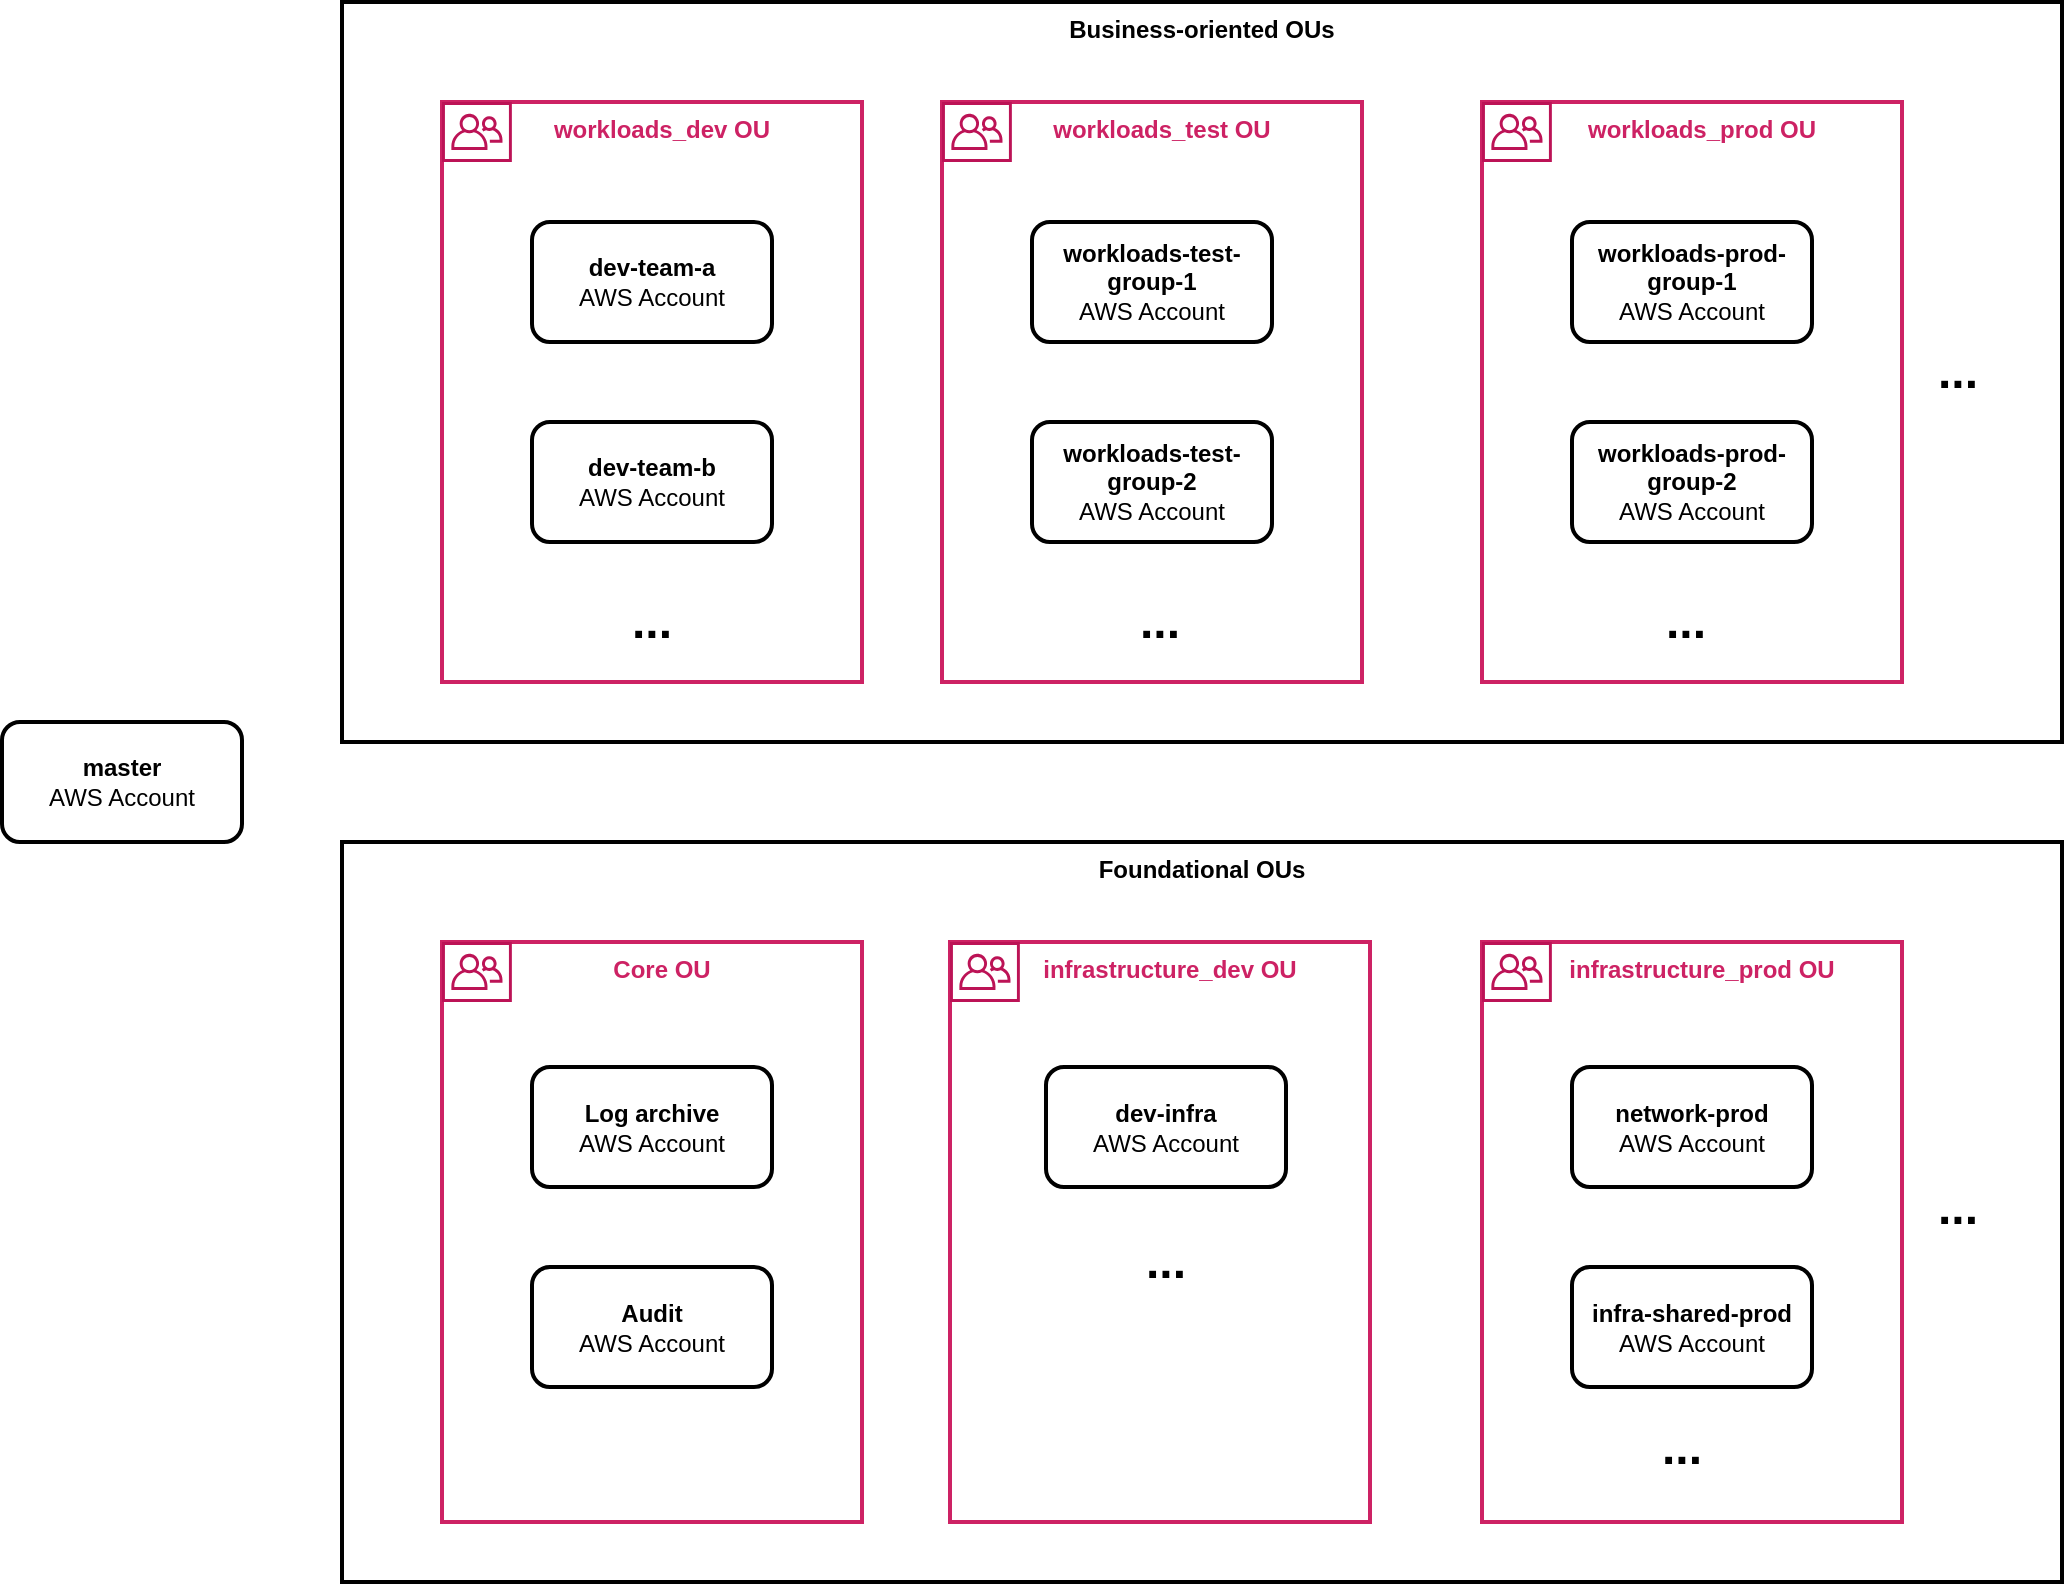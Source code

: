 <mxfile version="12.4.8" type="device"><diagram name="ous" id="FgIuBeBBWIryiQeJghXa"><mxGraphModel dx="3365" dy="1292" grid="1" gridSize="10" guides="1" tooltips="1" connect="1" arrows="1" fold="1" page="1" pageScale="1" pageWidth="850" pageHeight="1100" math="0" shadow="0"><root><mxCell id="E-op_mO8SFZNY5spQKt8-0"/><mxCell id="E-op_mO8SFZNY5spQKt8-1" parent="E-op_mO8SFZNY5spQKt8-0"/><mxCell id="TGN7_usM9ftDDk4nqxHV-5" value="Foundational OUs" style="rounded=0;whiteSpace=wrap;html=1;fillColor=#ffffff;verticalAlign=top;fontStyle=1;strokeWidth=2;" parent="E-op_mO8SFZNY5spQKt8-1" vertex="1"><mxGeometry x="-1350" y="450" width="860" height="370" as="geometry"/></mxCell><mxCell id="-Sr9HqW2MTU_jcUhxfvE-6" value="&lt;font&gt;&lt;b&gt;&amp;nbsp;&amp;nbsp; Core OU&lt;/b&gt;&lt;/font&gt;" style="rounded=0;whiteSpace=wrap;html=1;fillColor=#ffffff;strokeColor=#CD2264;labelPosition=center;verticalLabelPosition=middle;align=center;verticalAlign=top;fontColor=#CD2264;strokeWidth=2;" parent="E-op_mO8SFZNY5spQKt8-1" vertex="1"><mxGeometry x="-1300" y="500" width="210" height="290" as="geometry"/></mxCell><mxCell id="-Sr9HqW2MTU_jcUhxfvE-7" value="" style="outlineConnect=0;fontColor=#232F3E;gradientColor=none;fillColor=#BC1356;strokeColor=none;dashed=0;verticalLabelPosition=bottom;verticalAlign=top;align=center;html=1;fontSize=12;fontStyle=0;aspect=fixed;pointerEvents=1;shape=mxgraph.aws4.organizations_organizational_unit;" parent="E-op_mO8SFZNY5spQKt8-1" vertex="1"><mxGeometry x="-1300" y="500" width="34.93" height="30" as="geometry"/></mxCell><mxCell id="-Sr9HqW2MTU_jcUhxfvE-8" value="&lt;font&gt;&lt;b&gt;&amp;nbsp;&amp;nbsp; infrastructure_dev OU&lt;/b&gt;&lt;/font&gt;" style="rounded=0;whiteSpace=wrap;html=1;fillColor=#ffffff;strokeColor=#CD2264;labelPosition=center;verticalLabelPosition=middle;align=center;verticalAlign=top;fontColor=#CD2264;strokeWidth=2;" parent="E-op_mO8SFZNY5spQKt8-1" vertex="1"><mxGeometry x="-1046" y="500" width="210" height="290" as="geometry"/></mxCell><mxCell id="-Sr9HqW2MTU_jcUhxfvE-9" value="" style="outlineConnect=0;fontColor=#232F3E;gradientColor=none;fillColor=#BC1356;strokeColor=none;dashed=0;verticalLabelPosition=bottom;verticalAlign=top;align=center;html=1;fontSize=12;fontStyle=0;aspect=fixed;pointerEvents=1;shape=mxgraph.aws4.organizations_organizational_unit;" parent="E-op_mO8SFZNY5spQKt8-1" vertex="1"><mxGeometry x="-1046" y="500" width="34.93" height="30" as="geometry"/></mxCell><mxCell id="-Sr9HqW2MTU_jcUhxfvE-10" value="&lt;font&gt;&lt;b&gt;&amp;nbsp;&amp;nbsp; infrastructure_prod OU&lt;/b&gt;&lt;/font&gt;" style="rounded=0;whiteSpace=wrap;html=1;fillColor=#ffffff;strokeColor=#CD2264;labelPosition=center;verticalLabelPosition=middle;align=center;verticalAlign=top;fontColor=#CD2264;strokeWidth=2;" parent="E-op_mO8SFZNY5spQKt8-1" vertex="1"><mxGeometry x="-780" y="500" width="210" height="290" as="geometry"/></mxCell><mxCell id="-Sr9HqW2MTU_jcUhxfvE-11" value="" style="outlineConnect=0;fontColor=#232F3E;gradientColor=none;fillColor=#BC1356;strokeColor=none;dashed=0;verticalLabelPosition=bottom;verticalAlign=top;align=center;html=1;fontSize=12;fontStyle=0;aspect=fixed;pointerEvents=1;shape=mxgraph.aws4.organizations_organizational_unit;" parent="E-op_mO8SFZNY5spQKt8-1" vertex="1"><mxGeometry x="-780" y="500" width="34.93" height="30" as="geometry"/></mxCell><mxCell id="TGN7_usM9ftDDk4nqxHV-6" value="Business-oriented OUs" style="rounded=0;whiteSpace=wrap;html=1;fillColor=#ffffff;verticalAlign=top;fontStyle=1;strokeWidth=2;" parent="E-op_mO8SFZNY5spQKt8-1" vertex="1"><mxGeometry x="-1350" y="30" width="860" height="370" as="geometry"/></mxCell><mxCell id="-Sr9HqW2MTU_jcUhxfvE-4" value="&lt;font&gt;&lt;b&gt;&amp;nbsp;&amp;nbsp; workloads_prod OU&lt;/b&gt;&lt;/font&gt;" style="rounded=0;whiteSpace=wrap;html=1;fillColor=#ffffff;strokeColor=#CD2264;labelPosition=center;verticalLabelPosition=middle;align=center;verticalAlign=top;fontColor=#CD2264;strokeWidth=2;" parent="E-op_mO8SFZNY5spQKt8-1" vertex="1"><mxGeometry x="-780" y="80" width="210" height="290" as="geometry"/></mxCell><mxCell id="-Sr9HqW2MTU_jcUhxfvE-5" value="" style="outlineConnect=0;fontColor=#232F3E;gradientColor=none;fillColor=#BC1356;strokeColor=none;dashed=0;verticalLabelPosition=bottom;verticalAlign=top;align=center;html=1;fontSize=12;fontStyle=0;aspect=fixed;pointerEvents=1;shape=mxgraph.aws4.organizations_organizational_unit;" parent="E-op_mO8SFZNY5spQKt8-1" vertex="1"><mxGeometry x="-780" y="80" width="34.93" height="30" as="geometry"/></mxCell><mxCell id="-Sr9HqW2MTU_jcUhxfvE-2" value="&lt;font&gt;&lt;b&gt;&amp;nbsp;&amp;nbsp; workloads_test OU&lt;/b&gt;&lt;/font&gt;" style="rounded=0;whiteSpace=wrap;html=1;fillColor=#ffffff;strokeColor=#CD2264;labelPosition=center;verticalLabelPosition=middle;align=center;verticalAlign=top;fontColor=#CD2264;strokeWidth=2;" parent="E-op_mO8SFZNY5spQKt8-1" vertex="1"><mxGeometry x="-1050" y="80" width="210" height="290" as="geometry"/></mxCell><mxCell id="-Sr9HqW2MTU_jcUhxfvE-3" value="" style="outlineConnect=0;fontColor=#232F3E;gradientColor=none;fillColor=#BC1356;strokeColor=none;dashed=0;verticalLabelPosition=bottom;verticalAlign=top;align=center;html=1;fontSize=12;fontStyle=0;aspect=fixed;pointerEvents=1;shape=mxgraph.aws4.organizations_organizational_unit;" parent="E-op_mO8SFZNY5spQKt8-1" vertex="1"><mxGeometry x="-1050" y="80" width="34.93" height="30" as="geometry"/></mxCell><mxCell id="-Sr9HqW2MTU_jcUhxfvE-1" value="&lt;font&gt;&lt;b&gt;&amp;nbsp;&amp;nbsp; workloads_dev OU&lt;/b&gt;&lt;/font&gt;" style="rounded=0;whiteSpace=wrap;html=1;fillColor=#ffffff;strokeColor=#CD2264;labelPosition=center;verticalLabelPosition=middle;align=center;verticalAlign=top;fontColor=#CD2264;strokeWidth=2;" parent="E-op_mO8SFZNY5spQKt8-1" vertex="1"><mxGeometry x="-1300" y="80" width="210" height="290" as="geometry"/></mxCell><mxCell id="TGN7_usM9ftDDk4nqxHV-12" value="" style="outlineConnect=0;fontColor=#232F3E;gradientColor=none;fillColor=#BC1356;strokeColor=none;dashed=0;verticalLabelPosition=bottom;verticalAlign=top;align=center;html=1;fontSize=12;fontStyle=0;aspect=fixed;pointerEvents=1;shape=mxgraph.aws4.organizations_organizational_unit;" parent="E-op_mO8SFZNY5spQKt8-1" vertex="1"><mxGeometry x="-1300" y="80" width="34.93" height="30" as="geometry"/></mxCell><mxCell id="yGO294mpCi_V9HRpo34l-25" value="&lt;font style=&quot;font-size: 24px&quot;&gt;&lt;b&gt;...&lt;/b&gt;&lt;/font&gt;" style="text;html=1;strokeColor=none;fillColor=none;align=center;verticalAlign=middle;whiteSpace=wrap;rounded=0;" parent="E-op_mO8SFZNY5spQKt8-1" vertex="1"><mxGeometry x="-961" y="330" width="40" height="20" as="geometry"/></mxCell><mxCell id="yGO294mpCi_V9HRpo34l-26" value="&lt;font style=&quot;font-size: 24px&quot;&gt;&lt;b&gt;...&lt;/b&gt;&lt;/font&gt;" style="text;html=1;strokeColor=none;fillColor=none;align=center;verticalAlign=middle;whiteSpace=wrap;rounded=0;" parent="E-op_mO8SFZNY5spQKt8-1" vertex="1"><mxGeometry x="-698" y="330" width="40" height="20" as="geometry"/></mxCell><mxCell id="yGO294mpCi_V9HRpo34l-28" value="&lt;font style=&quot;font-size: 24px&quot;&gt;&lt;b&gt;...&lt;/b&gt;&lt;/font&gt;" style="text;html=1;strokeColor=none;fillColor=none;align=center;verticalAlign=middle;whiteSpace=wrap;rounded=0;" parent="E-op_mO8SFZNY5spQKt8-1" vertex="1"><mxGeometry x="-562" y="205" width="40" height="20" as="geometry"/></mxCell><mxCell id="yGO294mpCi_V9HRpo34l-29" value="&lt;font style=&quot;font-size: 24px&quot;&gt;&lt;b&gt;...&lt;/b&gt;&lt;/font&gt;" style="text;html=1;strokeColor=none;fillColor=none;align=center;verticalAlign=middle;whiteSpace=wrap;rounded=0;" parent="E-op_mO8SFZNY5spQKt8-1" vertex="1"><mxGeometry x="-562" y="622.5" width="40" height="20" as="geometry"/></mxCell><mxCell id="yGO294mpCi_V9HRpo34l-30" value="&lt;font style=&quot;font-size: 24px&quot;&gt;&lt;b&gt;...&lt;/b&gt;&lt;/font&gt;" style="text;html=1;strokeColor=none;fillColor=none;align=center;verticalAlign=middle;whiteSpace=wrap;rounded=0;" parent="E-op_mO8SFZNY5spQKt8-1" vertex="1"><mxGeometry x="-700" y="742.5" width="40" height="20" as="geometry"/></mxCell><mxCell id="TGN7_usM9ftDDk4nqxHV-11" value="&lt;font style=&quot;font-size: 24px&quot;&gt;&lt;b&gt;...&lt;/b&gt;&lt;/font&gt;" style="text;html=1;strokeColor=none;fillColor=none;align=center;verticalAlign=middle;whiteSpace=wrap;rounded=0;" parent="E-op_mO8SFZNY5spQKt8-1" vertex="1"><mxGeometry x="-1215" y="330" width="40" height="20" as="geometry"/></mxCell><mxCell id="b6w5Y-TTGdB44snuQuu8-3" value="&lt;font style=&quot;font-size: 24px&quot;&gt;&lt;b&gt;...&lt;/b&gt;&lt;/font&gt;" style="text;html=1;strokeColor=none;fillColor=none;align=center;verticalAlign=middle;whiteSpace=wrap;rounded=0;" parent="E-op_mO8SFZNY5spQKt8-1" vertex="1"><mxGeometry x="-958" y="650" width="40" height="20" as="geometry"/></mxCell><mxCell id="EVBTDfdv2N6D0R5gWGxC-0" value="&lt;div&gt;&lt;b&gt;dev-team-a&lt;/b&gt;&lt;br&gt;&lt;/div&gt;&lt;div&gt;AWS Account&lt;br&gt;&lt;/div&gt;" style="rounded=1;whiteSpace=wrap;html=1;strokeWidth=2;" vertex="1" parent="E-op_mO8SFZNY5spQKt8-1"><mxGeometry x="-1255" y="140" width="120" height="60" as="geometry"/></mxCell><mxCell id="EVBTDfdv2N6D0R5gWGxC-1" value="&lt;div&gt;&lt;b&gt;dev-team-b&lt;/b&gt;&lt;br&gt;&lt;/div&gt;&lt;div&gt;AWS Account&lt;br&gt;&lt;/div&gt;" style="rounded=1;whiteSpace=wrap;html=1;strokeWidth=2;" vertex="1" parent="E-op_mO8SFZNY5spQKt8-1"><mxGeometry x="-1255" y="240" width="120" height="60" as="geometry"/></mxCell><mxCell id="EVBTDfdv2N6D0R5gWGxC-2" value="&lt;div&gt;&lt;b&gt;workloads-test-group-1&lt;/b&gt;&lt;br&gt;&lt;/div&gt;&lt;div&gt;AWS Account&lt;br&gt;&lt;/div&gt;" style="rounded=1;whiteSpace=wrap;html=1;strokeWidth=2;" vertex="1" parent="E-op_mO8SFZNY5spQKt8-1"><mxGeometry x="-1005" y="140" width="120" height="60" as="geometry"/></mxCell><mxCell id="EVBTDfdv2N6D0R5gWGxC-3" value="&lt;div&gt;&lt;b&gt;workloads-test-group-2&lt;/b&gt;&lt;/div&gt;&lt;div&gt;AWS Account&lt;br&gt;&lt;/div&gt;" style="rounded=1;whiteSpace=wrap;html=1;strokeWidth=2;" vertex="1" parent="E-op_mO8SFZNY5spQKt8-1"><mxGeometry x="-1005" y="240" width="120" height="60" as="geometry"/></mxCell><mxCell id="EVBTDfdv2N6D0R5gWGxC-4" value="&lt;div&gt;&lt;b&gt;workloads-prod-group-1&lt;/b&gt;&lt;/div&gt;&lt;div&gt;AWS Account&lt;br&gt;&lt;/div&gt;" style="rounded=1;whiteSpace=wrap;html=1;strokeWidth=2;" vertex="1" parent="E-op_mO8SFZNY5spQKt8-1"><mxGeometry x="-735" y="140" width="120" height="60" as="geometry"/></mxCell><mxCell id="EVBTDfdv2N6D0R5gWGxC-5" value="&lt;div&gt;&lt;b&gt;workloads-prod-group-2&lt;/b&gt;&lt;/div&gt;&lt;div&gt;AWS Account&lt;br&gt;&lt;/div&gt;" style="rounded=1;whiteSpace=wrap;html=1;strokeWidth=2;" vertex="1" parent="E-op_mO8SFZNY5spQKt8-1"><mxGeometry x="-735" y="240" width="120" height="60" as="geometry"/></mxCell><mxCell id="EVBTDfdv2N6D0R5gWGxC-6" value="&lt;div&gt;&lt;b&gt;master&lt;/b&gt;&lt;/div&gt;&lt;div&gt;AWS Account&lt;br&gt;&lt;/div&gt;" style="rounded=1;whiteSpace=wrap;html=1;strokeWidth=2;" vertex="1" parent="E-op_mO8SFZNY5spQKt8-1"><mxGeometry x="-1520" y="390" width="120" height="60" as="geometry"/></mxCell><mxCell id="EVBTDfdv2N6D0R5gWGxC-7" value="&lt;div&gt;&lt;b&gt;Log archive&lt;/b&gt;&lt;/div&gt;&lt;div&gt;AWS Account&lt;br&gt;&lt;/div&gt;" style="rounded=1;whiteSpace=wrap;html=1;strokeWidth=2;" vertex="1" parent="E-op_mO8SFZNY5spQKt8-1"><mxGeometry x="-1255" y="562.5" width="120" height="60" as="geometry"/></mxCell><mxCell id="EVBTDfdv2N6D0R5gWGxC-8" value="&lt;div&gt;&lt;b&gt;&lt;b&gt;Audit&lt;/b&gt;&lt;/b&gt;&lt;/div&gt;&lt;div&gt;AWS Account&lt;br&gt;&lt;/div&gt;" style="rounded=1;whiteSpace=wrap;html=1;strokeWidth=2;" vertex="1" parent="E-op_mO8SFZNY5spQKt8-1"><mxGeometry x="-1255" y="662.5" width="120" height="60" as="geometry"/></mxCell><mxCell id="EVBTDfdv2N6D0R5gWGxC-9" value="&lt;div&gt;&lt;b&gt;dev-infra&lt;/b&gt;&lt;br&gt;&lt;/div&gt;&lt;div&gt;AWS Account&lt;br&gt;&lt;/div&gt;" style="rounded=1;whiteSpace=wrap;html=1;strokeWidth=2;" vertex="1" parent="E-op_mO8SFZNY5spQKt8-1"><mxGeometry x="-998" y="562.5" width="120" height="60" as="geometry"/></mxCell><mxCell id="EVBTDfdv2N6D0R5gWGxC-10" value="&lt;div&gt;&lt;b&gt;network-prod&lt;/b&gt;&lt;br&gt;&lt;/div&gt;&lt;div&gt;AWS Account&lt;br&gt;&lt;/div&gt;" style="rounded=1;whiteSpace=wrap;html=1;strokeWidth=2;" vertex="1" parent="E-op_mO8SFZNY5spQKt8-1"><mxGeometry x="-735" y="562.5" width="120" height="60" as="geometry"/></mxCell><mxCell id="EVBTDfdv2N6D0R5gWGxC-11" value="&lt;b&gt;infra-shared-prod&lt;/b&gt;&lt;div&gt;AWS Account&lt;br&gt;&lt;/div&gt;" style="rounded=1;whiteSpace=wrap;html=1;strokeWidth=2;" vertex="1" parent="E-op_mO8SFZNY5spQKt8-1"><mxGeometry x="-735" y="662.5" width="120" height="60" as="geometry"/></mxCell></root></mxGraphModel></diagram></mxfile>